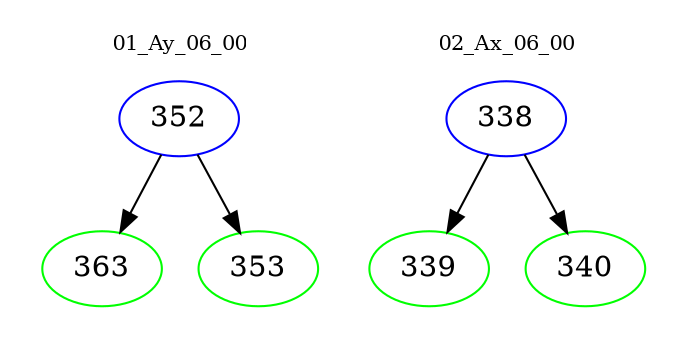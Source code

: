 digraph{
subgraph cluster_0 {
color = white
label = "01_Ay_06_00";
fontsize=10;
T0_352 [label="352", color="blue"]
T0_352 -> T0_363 [color="black"]
T0_363 [label="363", color="green"]
T0_352 -> T0_353 [color="black"]
T0_353 [label="353", color="green"]
}
subgraph cluster_1 {
color = white
label = "02_Ax_06_00";
fontsize=10;
T1_338 [label="338", color="blue"]
T1_338 -> T1_339 [color="black"]
T1_339 [label="339", color="green"]
T1_338 -> T1_340 [color="black"]
T1_340 [label="340", color="green"]
}
}
